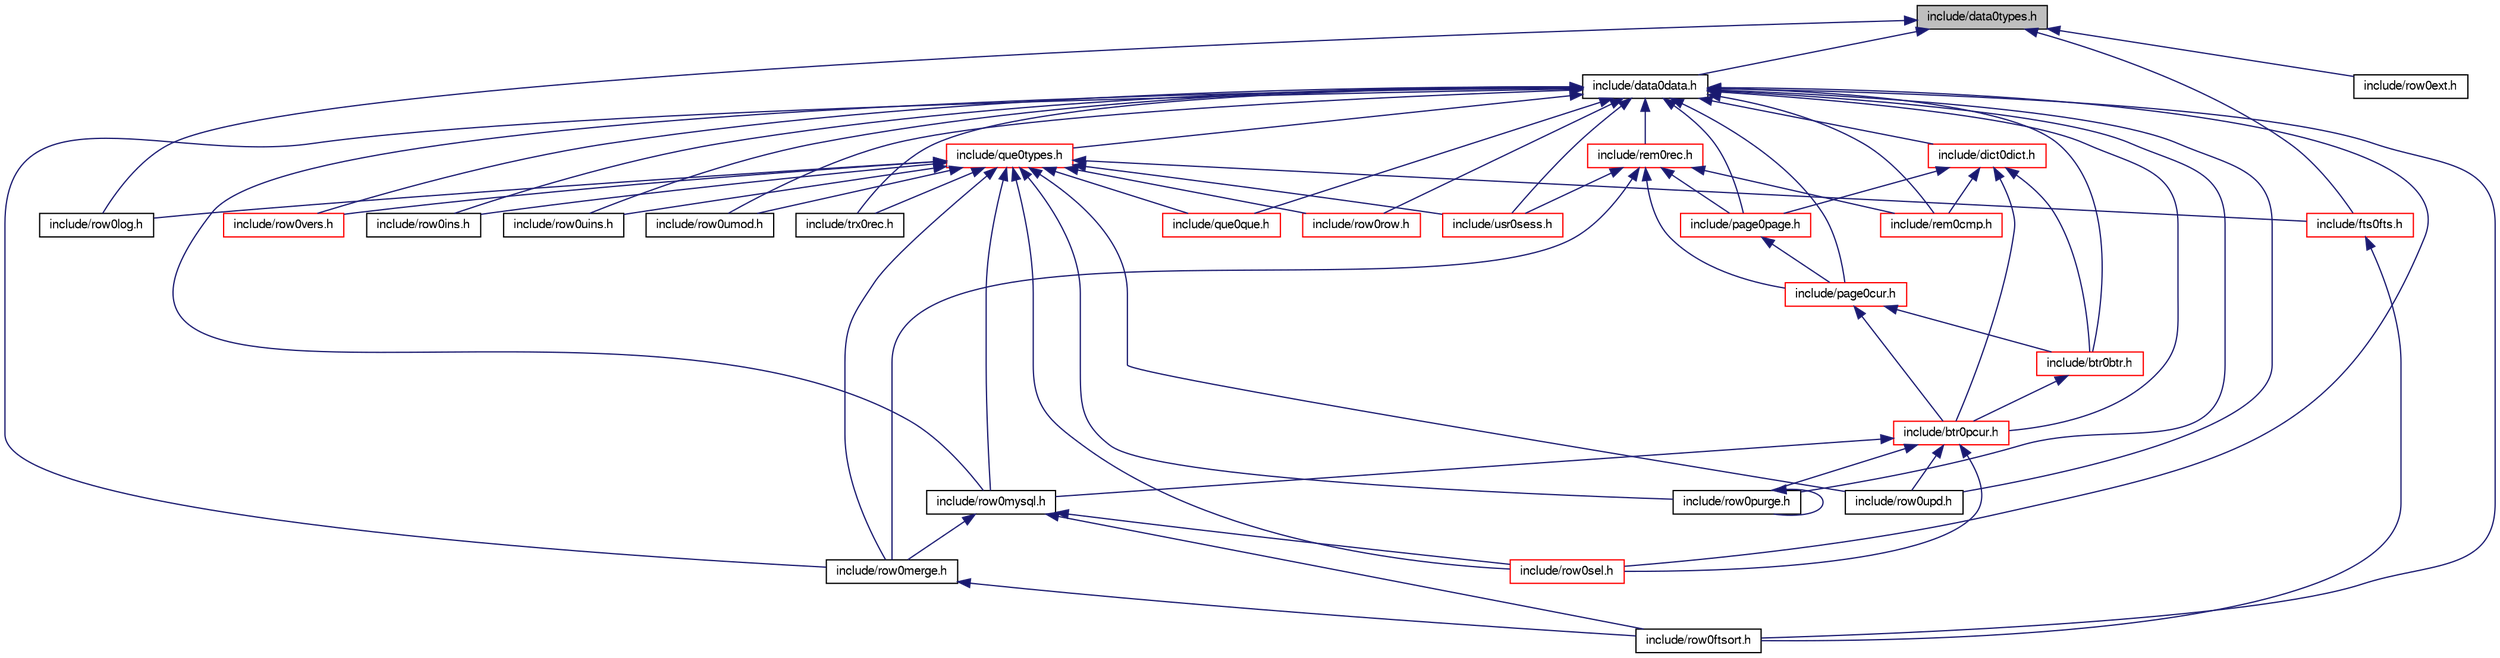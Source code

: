 digraph "include/data0types.h"
{
  bgcolor="transparent";
  edge [fontname="FreeSans",fontsize="10",labelfontname="FreeSans",labelfontsize="10"];
  node [fontname="FreeSans",fontsize="10",shape=record];
  Node1 [label="include/data0types.h",height=0.2,width=0.4,color="black", fillcolor="grey75", style="filled" fontcolor="black"];
  Node1 -> Node2 [dir="back",color="midnightblue",fontsize="10",style="solid",fontname="FreeSans"];
  Node2 [label="include/data0data.h",height=0.2,width=0.4,color="black",URL="$data0data_8h.html"];
  Node2 -> Node3 [dir="back",color="midnightblue",fontsize="10",style="solid",fontname="FreeSans"];
  Node3 [label="include/que0que.h",height=0.2,width=0.4,color="red",URL="$que0que_8h.html"];
  Node2 -> Node4 [dir="back",color="midnightblue",fontsize="10",style="solid",fontname="FreeSans"];
  Node4 [label="include/que0types.h",height=0.2,width=0.4,color="red",URL="$que0types_8h.html"];
  Node4 -> Node5 [dir="back",color="midnightblue",fontsize="10",style="solid",fontname="FreeSans"];
  Node5 [label="include/fts0fts.h",height=0.2,width=0.4,color="red",URL="$fts0fts_8h.html"];
  Node5 -> Node6 [dir="back",color="midnightblue",fontsize="10",style="solid",fontname="FreeSans"];
  Node6 [label="include/row0ftsort.h",height=0.2,width=0.4,color="black",URL="$row0ftsort_8h.html"];
  Node4 -> Node3 [dir="back",color="midnightblue",fontsize="10",style="solid",fontname="FreeSans"];
  Node4 -> Node7 [dir="back",color="midnightblue",fontsize="10",style="solid",fontname="FreeSans"];
  Node7 [label="include/usr0sess.h",height=0.2,width=0.4,color="red",URL="$usr0sess_8h.html"];
  Node4 -> Node8 [dir="back",color="midnightblue",fontsize="10",style="solid",fontname="FreeSans"];
  Node8 [label="include/row0row.h",height=0.2,width=0.4,color="red",URL="$row0row_8h.html"];
  Node4 -> Node9 [dir="back",color="midnightblue",fontsize="10",style="solid",fontname="FreeSans"];
  Node9 [label="include/row0vers.h",height=0.2,width=0.4,color="red",URL="$row0vers_8h.html"];
  Node4 -> Node10 [dir="back",color="midnightblue",fontsize="10",style="solid",fontname="FreeSans"];
  Node10 [label="include/row0sel.h",height=0.2,width=0.4,color="red",URL="$row0sel_8h.html"];
  Node4 -> Node11 [dir="back",color="midnightblue",fontsize="10",style="solid",fontname="FreeSans"];
  Node11 [label="include/row0mysql.h",height=0.2,width=0.4,color="black",URL="$row0mysql_8h.html"];
  Node11 -> Node10 [dir="back",color="midnightblue",fontsize="10",style="solid",fontname="FreeSans"];
  Node11 -> Node6 [dir="back",color="midnightblue",fontsize="10",style="solid",fontname="FreeSans"];
  Node11 -> Node12 [dir="back",color="midnightblue",fontsize="10",style="solid",fontname="FreeSans"];
  Node12 [label="include/row0merge.h",height=0.2,width=0.4,color="black",URL="$row0merge_8h.html"];
  Node12 -> Node6 [dir="back",color="midnightblue",fontsize="10",style="solid",fontname="FreeSans"];
  Node4 -> Node12 [dir="back",color="midnightblue",fontsize="10",style="solid",fontname="FreeSans"];
  Node4 -> Node13 [dir="back",color="midnightblue",fontsize="10",style="solid",fontname="FreeSans"];
  Node13 [label="include/row0ins.h",height=0.2,width=0.4,color="black",URL="$row0ins_8h.html"];
  Node4 -> Node14 [dir="back",color="midnightblue",fontsize="10",style="solid",fontname="FreeSans"];
  Node14 [label="include/row0log.h",height=0.2,width=0.4,color="black",URL="$row0log_8h.html"];
  Node4 -> Node15 [dir="back",color="midnightblue",fontsize="10",style="solid",fontname="FreeSans"];
  Node15 [label="include/row0purge.h",height=0.2,width=0.4,color="black",URL="$row0purge_8h.html"];
  Node15 -> Node15 [dir="back",color="midnightblue",fontsize="10",style="solid",fontname="FreeSans"];
  Node4 -> Node16 [dir="back",color="midnightblue",fontsize="10",style="solid",fontname="FreeSans"];
  Node16 [label="include/row0uins.h",height=0.2,width=0.4,color="black",URL="$row0uins_8h.html"];
  Node4 -> Node17 [dir="back",color="midnightblue",fontsize="10",style="solid",fontname="FreeSans"];
  Node17 [label="include/row0umod.h",height=0.2,width=0.4,color="black",URL="$row0umod_8h.html"];
  Node4 -> Node18 [dir="back",color="midnightblue",fontsize="10",style="solid",fontname="FreeSans"];
  Node18 [label="include/row0upd.h",height=0.2,width=0.4,color="black",URL="$row0upd_8h.html"];
  Node4 -> Node19 [dir="back",color="midnightblue",fontsize="10",style="solid",fontname="FreeSans"];
  Node19 [label="include/trx0rec.h",height=0.2,width=0.4,color="black",URL="$trx0rec_8h.html"];
  Node2 -> Node7 [dir="back",color="midnightblue",fontsize="10",style="solid",fontname="FreeSans"];
  Node2 -> Node20 [dir="back",color="midnightblue",fontsize="10",style="solid",fontname="FreeSans"];
  Node20 [label="include/rem0rec.h",height=0.2,width=0.4,color="red",URL="$rem0rec_8h.html"];
  Node20 -> Node7 [dir="back",color="midnightblue",fontsize="10",style="solid",fontname="FreeSans"];
  Node20 -> Node21 [dir="back",color="midnightblue",fontsize="10",style="solid",fontname="FreeSans"];
  Node21 [label="include/page0page.h",height=0.2,width=0.4,color="red",URL="$page0page_8h.html"];
  Node21 -> Node22 [dir="back",color="midnightblue",fontsize="10",style="solid",fontname="FreeSans"];
  Node22 [label="include/page0cur.h",height=0.2,width=0.4,color="red",URL="$page0cur_8h.html"];
  Node22 -> Node23 [dir="back",color="midnightblue",fontsize="10",style="solid",fontname="FreeSans"];
  Node23 [label="include/btr0btr.h",height=0.2,width=0.4,color="red",URL="$btr0btr_8h.html"];
  Node23 -> Node24 [dir="back",color="midnightblue",fontsize="10",style="solid",fontname="FreeSans"];
  Node24 [label="include/btr0pcur.h",height=0.2,width=0.4,color="red",URL="$btr0pcur_8h.html"];
  Node24 -> Node10 [dir="back",color="midnightblue",fontsize="10",style="solid",fontname="FreeSans"];
  Node24 -> Node11 [dir="back",color="midnightblue",fontsize="10",style="solid",fontname="FreeSans"];
  Node24 -> Node15 [dir="back",color="midnightblue",fontsize="10",style="solid",fontname="FreeSans"];
  Node24 -> Node18 [dir="back",color="midnightblue",fontsize="10",style="solid",fontname="FreeSans"];
  Node22 -> Node24 [dir="back",color="midnightblue",fontsize="10",style="solid",fontname="FreeSans"];
  Node20 -> Node25 [dir="back",color="midnightblue",fontsize="10",style="solid",fontname="FreeSans"];
  Node25 [label="include/rem0cmp.h",height=0.2,width=0.4,color="red",URL="$rem0cmp_8h.html"];
  Node20 -> Node22 [dir="back",color="midnightblue",fontsize="10",style="solid",fontname="FreeSans"];
  Node20 -> Node12 [dir="back",color="midnightblue",fontsize="10",style="solid",fontname="FreeSans"];
  Node2 -> Node26 [dir="back",color="midnightblue",fontsize="10",style="solid",fontname="FreeSans"];
  Node26 [label="include/dict0dict.h",height=0.2,width=0.4,color="red",URL="$dict0dict_8h.html"];
  Node26 -> Node23 [dir="back",color="midnightblue",fontsize="10",style="solid",fontname="FreeSans"];
  Node26 -> Node21 [dir="back",color="midnightblue",fontsize="10",style="solid",fontname="FreeSans"];
  Node26 -> Node25 [dir="back",color="midnightblue",fontsize="10",style="solid",fontname="FreeSans"];
  Node26 -> Node24 [dir="back",color="midnightblue",fontsize="10",style="solid",fontname="FreeSans"];
  Node2 -> Node23 [dir="back",color="midnightblue",fontsize="10",style="solid",fontname="FreeSans"];
  Node2 -> Node21 [dir="back",color="midnightblue",fontsize="10",style="solid",fontname="FreeSans"];
  Node2 -> Node25 [dir="back",color="midnightblue",fontsize="10",style="solid",fontname="FreeSans"];
  Node2 -> Node22 [dir="back",color="midnightblue",fontsize="10",style="solid",fontname="FreeSans"];
  Node2 -> Node24 [dir="back",color="midnightblue",fontsize="10",style="solid",fontname="FreeSans"];
  Node2 -> Node8 [dir="back",color="midnightblue",fontsize="10",style="solid",fontname="FreeSans"];
  Node2 -> Node9 [dir="back",color="midnightblue",fontsize="10",style="solid",fontname="FreeSans"];
  Node2 -> Node10 [dir="back",color="midnightblue",fontsize="10",style="solid",fontname="FreeSans"];
  Node2 -> Node11 [dir="back",color="midnightblue",fontsize="10",style="solid",fontname="FreeSans"];
  Node2 -> Node6 [dir="back",color="midnightblue",fontsize="10",style="solid",fontname="FreeSans"];
  Node2 -> Node12 [dir="back",color="midnightblue",fontsize="10",style="solid",fontname="FreeSans"];
  Node2 -> Node13 [dir="back",color="midnightblue",fontsize="10",style="solid",fontname="FreeSans"];
  Node2 -> Node15 [dir="back",color="midnightblue",fontsize="10",style="solid",fontname="FreeSans"];
  Node2 -> Node16 [dir="back",color="midnightblue",fontsize="10",style="solid",fontname="FreeSans"];
  Node2 -> Node17 [dir="back",color="midnightblue",fontsize="10",style="solid",fontname="FreeSans"];
  Node2 -> Node18 [dir="back",color="midnightblue",fontsize="10",style="solid",fontname="FreeSans"];
  Node2 -> Node19 [dir="back",color="midnightblue",fontsize="10",style="solid",fontname="FreeSans"];
  Node1 -> Node5 [dir="back",color="midnightblue",fontsize="10",style="solid",fontname="FreeSans"];
  Node1 -> Node27 [dir="back",color="midnightblue",fontsize="10",style="solid",fontname="FreeSans"];
  Node27 [label="include/row0ext.h",height=0.2,width=0.4,color="black",URL="$row0ext_8h.html"];
  Node1 -> Node14 [dir="back",color="midnightblue",fontsize="10",style="solid",fontname="FreeSans"];
}
